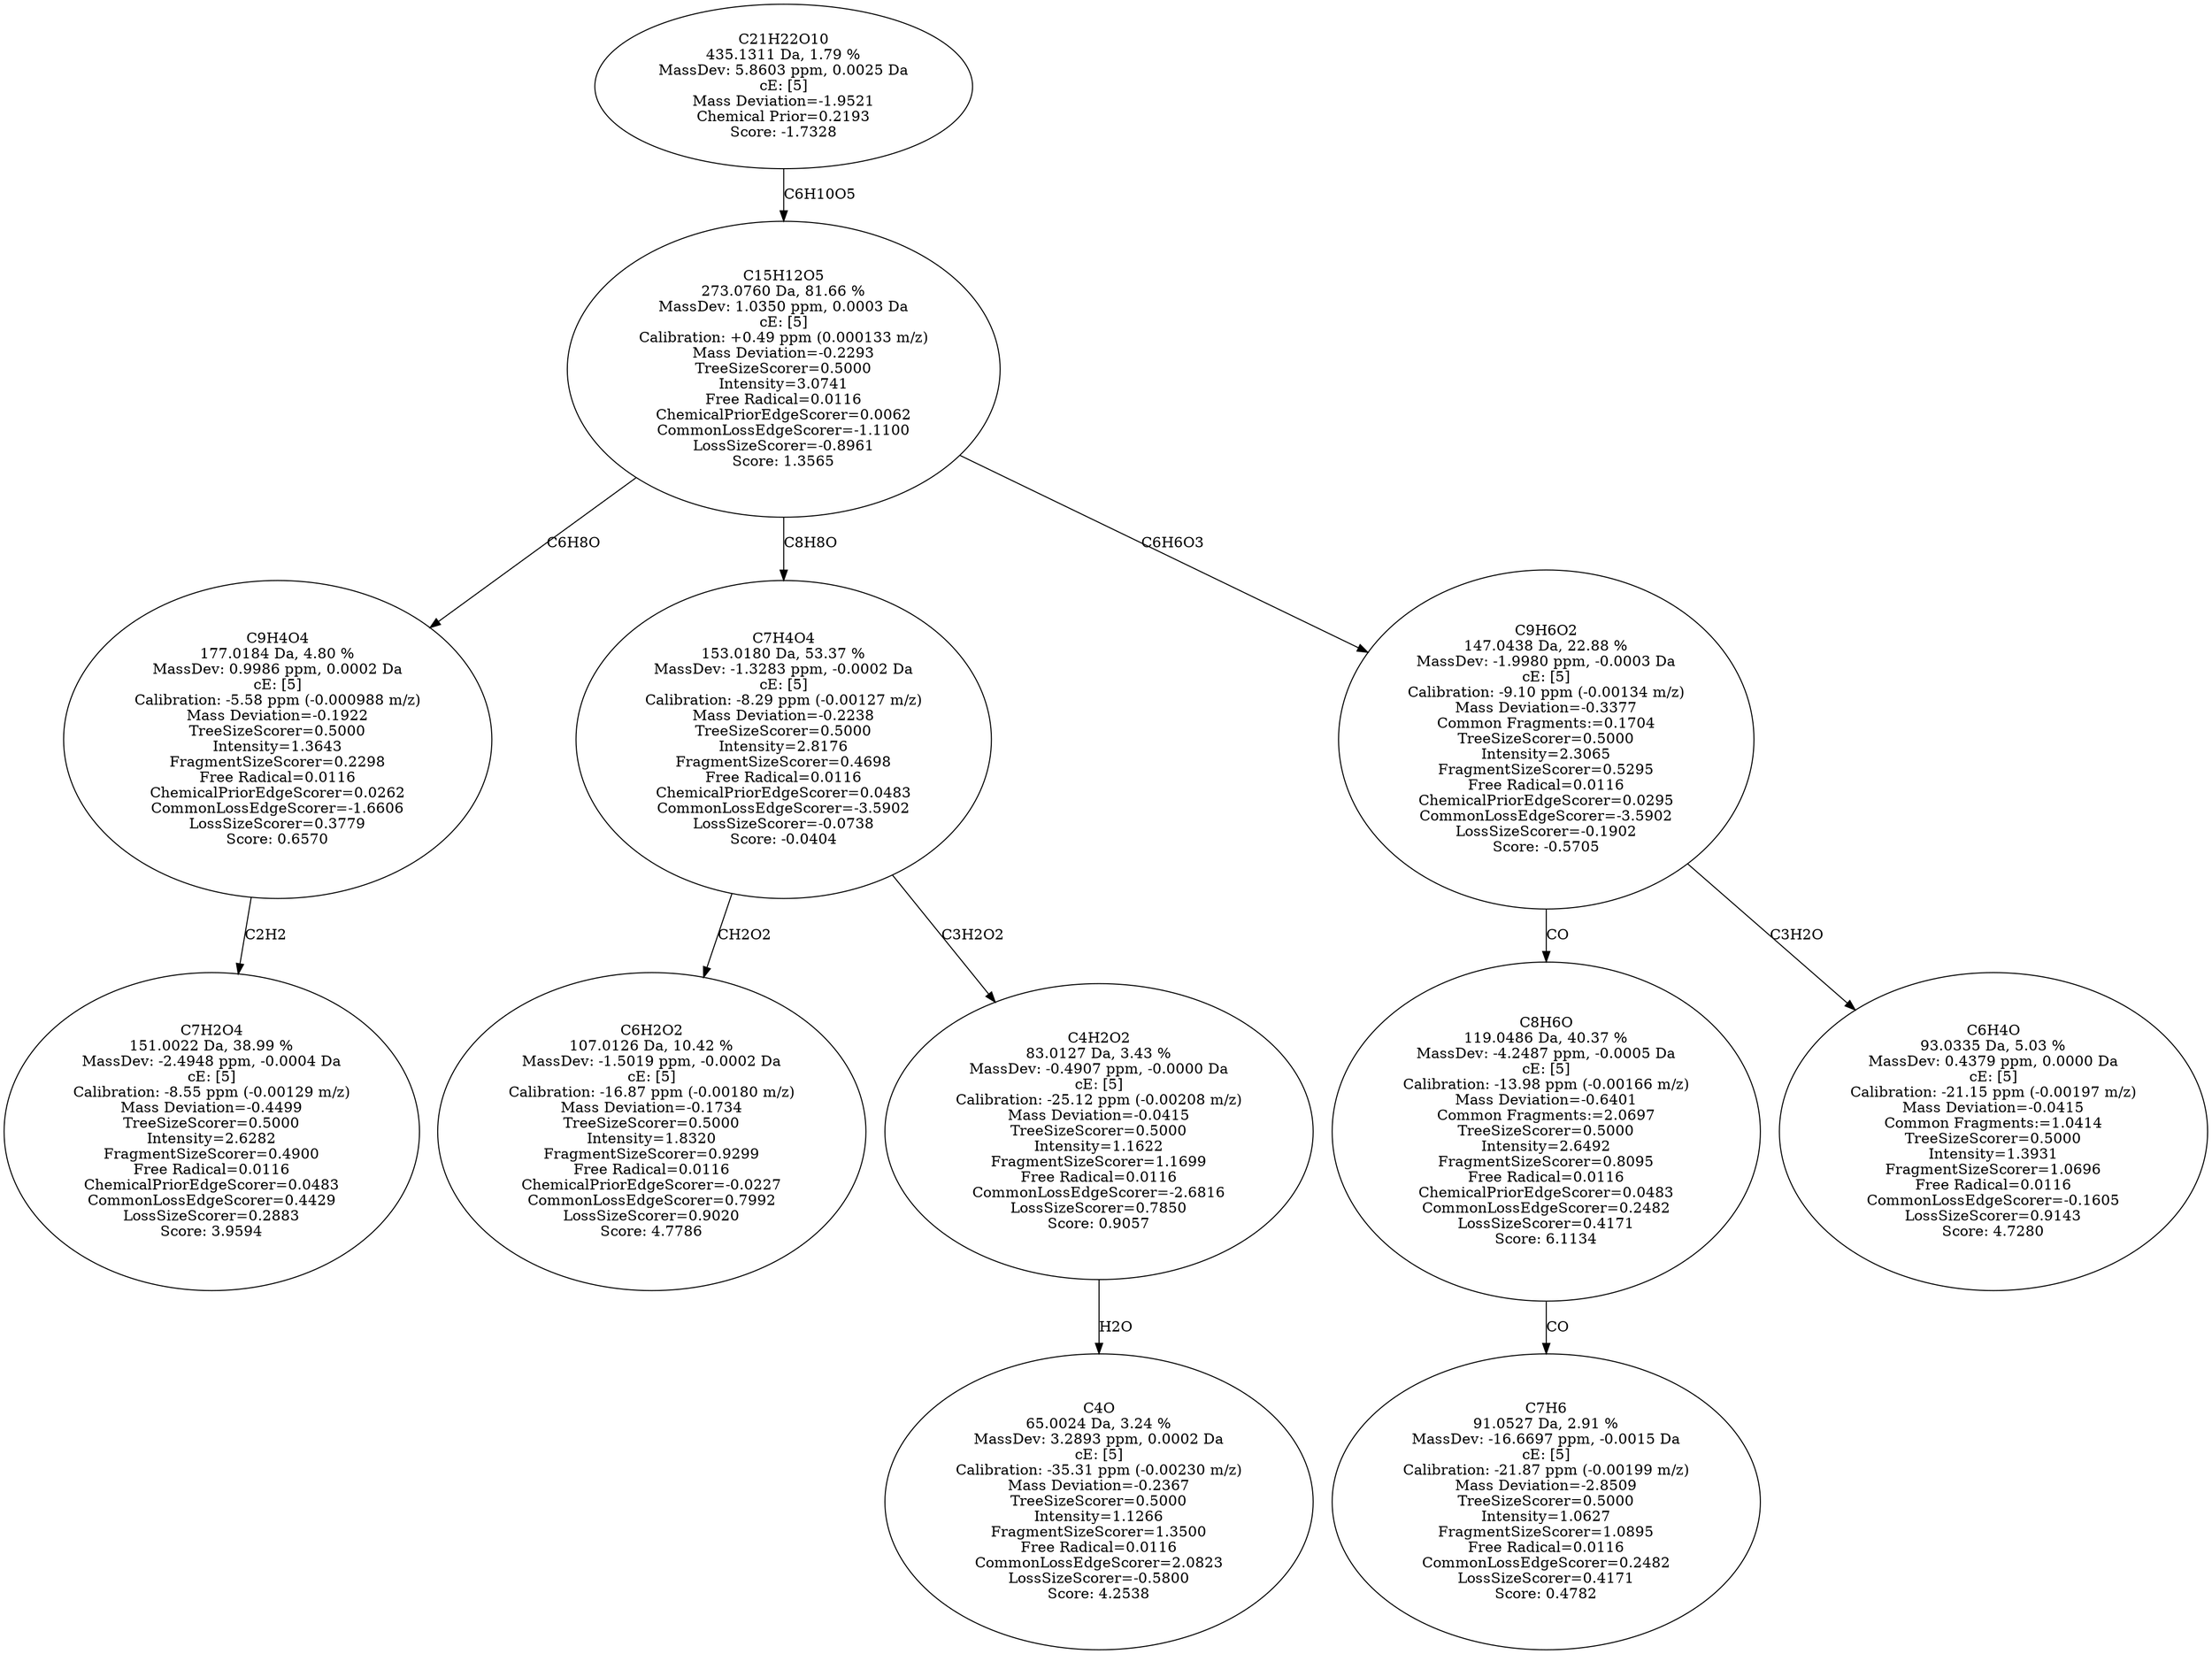 strict digraph {
v1 [label="C7H2O4\n151.0022 Da, 38.99 %\nMassDev: -2.4948 ppm, -0.0004 Da\ncE: [5]\nCalibration: -8.55 ppm (-0.00129 m/z)\nMass Deviation=-0.4499\nTreeSizeScorer=0.5000\nIntensity=2.6282\nFragmentSizeScorer=0.4900\nFree Radical=0.0116\nChemicalPriorEdgeScorer=0.0483\nCommonLossEdgeScorer=0.4429\nLossSizeScorer=0.2883\nScore: 3.9594"];
v2 [label="C9H4O4\n177.0184 Da, 4.80 %\nMassDev: 0.9986 ppm, 0.0002 Da\ncE: [5]\nCalibration: -5.58 ppm (-0.000988 m/z)\nMass Deviation=-0.1922\nTreeSizeScorer=0.5000\nIntensity=1.3643\nFragmentSizeScorer=0.2298\nFree Radical=0.0116\nChemicalPriorEdgeScorer=0.0262\nCommonLossEdgeScorer=-1.6606\nLossSizeScorer=0.3779\nScore: 0.6570"];
v3 [label="C6H2O2\n107.0126 Da, 10.42 %\nMassDev: -1.5019 ppm, -0.0002 Da\ncE: [5]\nCalibration: -16.87 ppm (-0.00180 m/z)\nMass Deviation=-0.1734\nTreeSizeScorer=0.5000\nIntensity=1.8320\nFragmentSizeScorer=0.9299\nFree Radical=0.0116\nChemicalPriorEdgeScorer=-0.0227\nCommonLossEdgeScorer=0.7992\nLossSizeScorer=0.9020\nScore: 4.7786"];
v4 [label="C4O\n65.0024 Da, 3.24 %\nMassDev: 3.2893 ppm, 0.0002 Da\ncE: [5]\nCalibration: -35.31 ppm (-0.00230 m/z)\nMass Deviation=-0.2367\nTreeSizeScorer=0.5000\nIntensity=1.1266\nFragmentSizeScorer=1.3500\nFree Radical=0.0116\nCommonLossEdgeScorer=2.0823\nLossSizeScorer=-0.5800\nScore: 4.2538"];
v5 [label="C4H2O2\n83.0127 Da, 3.43 %\nMassDev: -0.4907 ppm, -0.0000 Da\ncE: [5]\nCalibration: -25.12 ppm (-0.00208 m/z)\nMass Deviation=-0.0415\nTreeSizeScorer=0.5000\nIntensity=1.1622\nFragmentSizeScorer=1.1699\nFree Radical=0.0116\nCommonLossEdgeScorer=-2.6816\nLossSizeScorer=0.7850\nScore: 0.9057"];
v6 [label="C7H4O4\n153.0180 Da, 53.37 %\nMassDev: -1.3283 ppm, -0.0002 Da\ncE: [5]\nCalibration: -8.29 ppm (-0.00127 m/z)\nMass Deviation=-0.2238\nTreeSizeScorer=0.5000\nIntensity=2.8176\nFragmentSizeScorer=0.4698\nFree Radical=0.0116\nChemicalPriorEdgeScorer=0.0483\nCommonLossEdgeScorer=-3.5902\nLossSizeScorer=-0.0738\nScore: -0.0404"];
v7 [label="C7H6\n91.0527 Da, 2.91 %\nMassDev: -16.6697 ppm, -0.0015 Da\ncE: [5]\nCalibration: -21.87 ppm (-0.00199 m/z)\nMass Deviation=-2.8509\nTreeSizeScorer=0.5000\nIntensity=1.0627\nFragmentSizeScorer=1.0895\nFree Radical=0.0116\nCommonLossEdgeScorer=0.2482\nLossSizeScorer=0.4171\nScore: 0.4782"];
v8 [label="C8H6O\n119.0486 Da, 40.37 %\nMassDev: -4.2487 ppm, -0.0005 Da\ncE: [5]\nCalibration: -13.98 ppm (-0.00166 m/z)\nMass Deviation=-0.6401\nCommon Fragments:=2.0697\nTreeSizeScorer=0.5000\nIntensity=2.6492\nFragmentSizeScorer=0.8095\nFree Radical=0.0116\nChemicalPriorEdgeScorer=0.0483\nCommonLossEdgeScorer=0.2482\nLossSizeScorer=0.4171\nScore: 6.1134"];
v9 [label="C6H4O\n93.0335 Da, 5.03 %\nMassDev: 0.4379 ppm, 0.0000 Da\ncE: [5]\nCalibration: -21.15 ppm (-0.00197 m/z)\nMass Deviation=-0.0415\nCommon Fragments:=1.0414\nTreeSizeScorer=0.5000\nIntensity=1.3931\nFragmentSizeScorer=1.0696\nFree Radical=0.0116\nCommonLossEdgeScorer=-0.1605\nLossSizeScorer=0.9143\nScore: 4.7280"];
v10 [label="C9H6O2\n147.0438 Da, 22.88 %\nMassDev: -1.9980 ppm, -0.0003 Da\ncE: [5]\nCalibration: -9.10 ppm (-0.00134 m/z)\nMass Deviation=-0.3377\nCommon Fragments:=0.1704\nTreeSizeScorer=0.5000\nIntensity=2.3065\nFragmentSizeScorer=0.5295\nFree Radical=0.0116\nChemicalPriorEdgeScorer=0.0295\nCommonLossEdgeScorer=-3.5902\nLossSizeScorer=-0.1902\nScore: -0.5705"];
v11 [label="C15H12O5\n273.0760 Da, 81.66 %\nMassDev: 1.0350 ppm, 0.0003 Da\ncE: [5]\nCalibration: +0.49 ppm (0.000133 m/z)\nMass Deviation=-0.2293\nTreeSizeScorer=0.5000\nIntensity=3.0741\nFree Radical=0.0116\nChemicalPriorEdgeScorer=0.0062\nCommonLossEdgeScorer=-1.1100\nLossSizeScorer=-0.8961\nScore: 1.3565"];
v12 [label="C21H22O10\n435.1311 Da, 1.79 %\nMassDev: 5.8603 ppm, 0.0025 Da\ncE: [5]\nMass Deviation=-1.9521\nChemical Prior=0.2193\nScore: -1.7328"];
v2 -> v1 [label="C2H2"];
v11 -> v2 [label="C6H8O"];
v6 -> v3 [label="CH2O2"];
v5 -> v4 [label="H2O"];
v6 -> v5 [label="C3H2O2"];
v11 -> v6 [label="C8H8O"];
v8 -> v7 [label="CO"];
v10 -> v8 [label="CO"];
v10 -> v9 [label="C3H2O"];
v11 -> v10 [label="C6H6O3"];
v12 -> v11 [label="C6H10O5"];
}